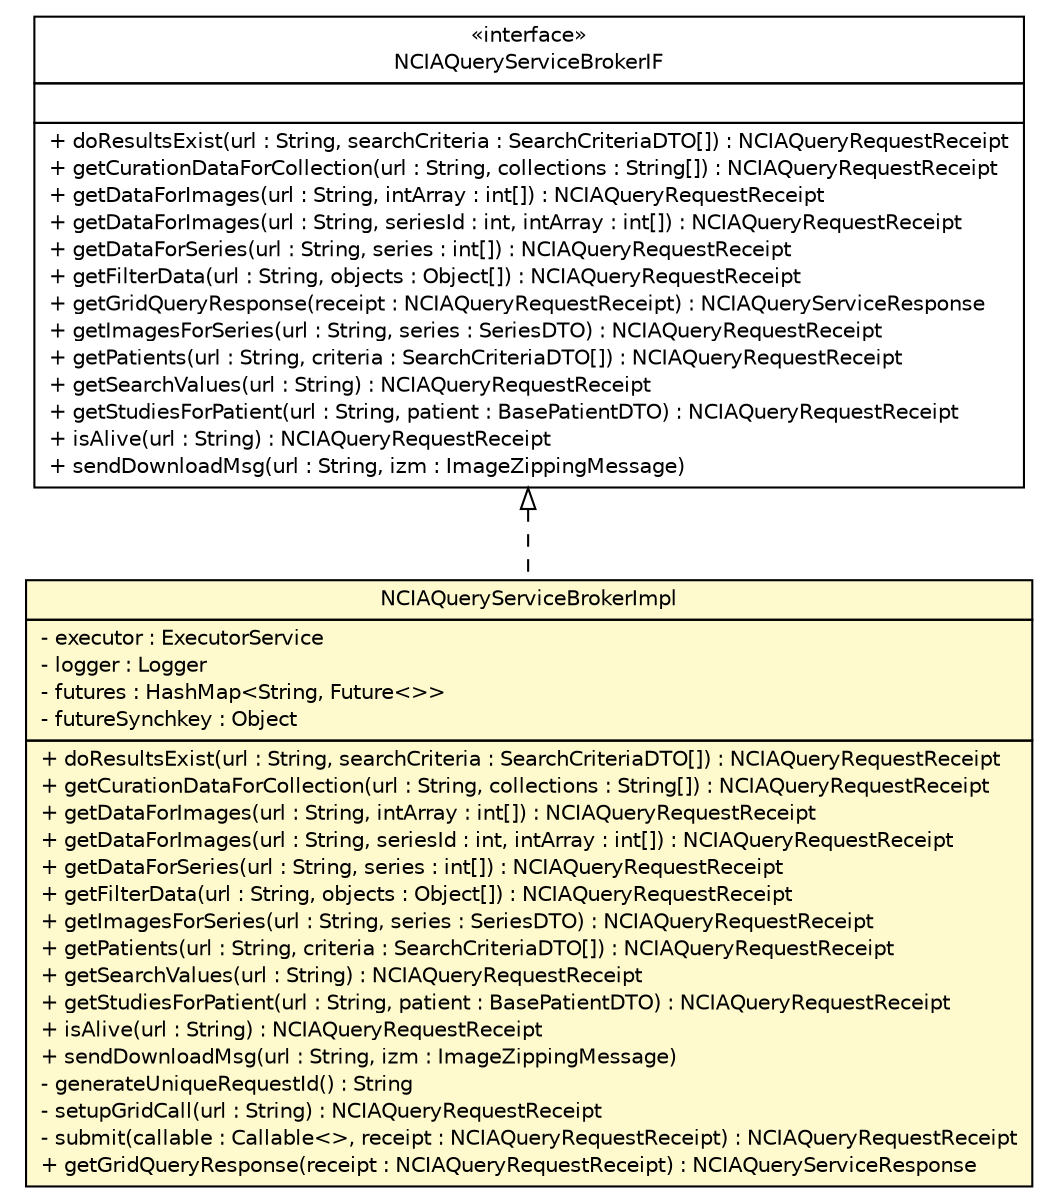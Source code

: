 #!/usr/local/bin/dot
#
# Class diagram 
# Generated by UmlGraph version 4.8 (http://www.spinellis.gr/sw/umlgraph)
#

digraph G {
	edge [fontname="Helvetica",fontsize=10,labelfontname="Helvetica",labelfontsize=10];
	node [fontname="Helvetica",fontsize=10,shape=plaintext];
	// gov.nih.nci.ncia.grid.outgoing.NCIAQueryServiceBrokerIF
	c33213 [label=<<table border="0" cellborder="1" cellspacing="0" cellpadding="2" port="p" href="./NCIAQueryServiceBrokerIF.html">
		<tr><td><table border="0" cellspacing="0" cellpadding="1">
			<tr><td> &laquo;interface&raquo; </td></tr>
			<tr><td> NCIAQueryServiceBrokerIF </td></tr>
		</table></td></tr>
		<tr><td><table border="0" cellspacing="0" cellpadding="1">
			<tr><td align="left">  </td></tr>
		</table></td></tr>
		<tr><td><table border="0" cellspacing="0" cellpadding="1">
			<tr><td align="left"> + doResultsExist(url : String, searchCriteria : SearchCriteriaDTO[]) : NCIAQueryRequestReceipt </td></tr>
			<tr><td align="left"> + getCurationDataForCollection(url : String, collections : String[]) : NCIAQueryRequestReceipt </td></tr>
			<tr><td align="left"> + getDataForImages(url : String, intArray : int[]) : NCIAQueryRequestReceipt </td></tr>
			<tr><td align="left"> + getDataForImages(url : String, seriesId : int, intArray : int[]) : NCIAQueryRequestReceipt </td></tr>
			<tr><td align="left"> + getDataForSeries(url : String, series : int[]) : NCIAQueryRequestReceipt </td></tr>
			<tr><td align="left"> + getFilterData(url : String, objects : Object[]) : NCIAQueryRequestReceipt </td></tr>
			<tr><td align="left"> + getGridQueryResponse(receipt : NCIAQueryRequestReceipt) : NCIAQueryServiceResponse </td></tr>
			<tr><td align="left"> + getImagesForSeries(url : String, series : SeriesDTO) : NCIAQueryRequestReceipt </td></tr>
			<tr><td align="left"> + getPatients(url : String, criteria : SearchCriteriaDTO[]) : NCIAQueryRequestReceipt </td></tr>
			<tr><td align="left"> + getSearchValues(url : String) : NCIAQueryRequestReceipt </td></tr>
			<tr><td align="left"> + getStudiesForPatient(url : String, patient : BasePatientDTO) : NCIAQueryRequestReceipt </td></tr>
			<tr><td align="left"> + isAlive(url : String) : NCIAQueryRequestReceipt </td></tr>
			<tr><td align="left"> + sendDownloadMsg(url : String, izm : ImageZippingMessage) </td></tr>
		</table></td></tr>
		</table>>, fontname="Helvetica", fontcolor="black", fontsize=10.0];
	// gov.nih.nci.ncia.grid.outgoing.NCIAQueryServiceBrokerImpl
	c33214 [label=<<table border="0" cellborder="1" cellspacing="0" cellpadding="2" port="p" bgcolor="lemonChiffon" href="./NCIAQueryServiceBrokerImpl.html">
		<tr><td><table border="0" cellspacing="0" cellpadding="1">
			<tr><td> NCIAQueryServiceBrokerImpl </td></tr>
		</table></td></tr>
		<tr><td><table border="0" cellspacing="0" cellpadding="1">
			<tr><td align="left"> - executor : ExecutorService </td></tr>
			<tr><td align="left"> - logger : Logger </td></tr>
			<tr><td align="left"> - futures : HashMap&lt;String, Future&lt;&gt;&gt; </td></tr>
			<tr><td align="left"> - futureSynchkey : Object </td></tr>
		</table></td></tr>
		<tr><td><table border="0" cellspacing="0" cellpadding="1">
			<tr><td align="left"> + doResultsExist(url : String, searchCriteria : SearchCriteriaDTO[]) : NCIAQueryRequestReceipt </td></tr>
			<tr><td align="left"> + getCurationDataForCollection(url : String, collections : String[]) : NCIAQueryRequestReceipt </td></tr>
			<tr><td align="left"> + getDataForImages(url : String, intArray : int[]) : NCIAQueryRequestReceipt </td></tr>
			<tr><td align="left"> + getDataForImages(url : String, seriesId : int, intArray : int[]) : NCIAQueryRequestReceipt </td></tr>
			<tr><td align="left"> + getDataForSeries(url : String, series : int[]) : NCIAQueryRequestReceipt </td></tr>
			<tr><td align="left"> + getFilterData(url : String, objects : Object[]) : NCIAQueryRequestReceipt </td></tr>
			<tr><td align="left"> + getImagesForSeries(url : String, series : SeriesDTO) : NCIAQueryRequestReceipt </td></tr>
			<tr><td align="left"> + getPatients(url : String, criteria : SearchCriteriaDTO[]) : NCIAQueryRequestReceipt </td></tr>
			<tr><td align="left"> + getSearchValues(url : String) : NCIAQueryRequestReceipt </td></tr>
			<tr><td align="left"> + getStudiesForPatient(url : String, patient : BasePatientDTO) : NCIAQueryRequestReceipt </td></tr>
			<tr><td align="left"> + isAlive(url : String) : NCIAQueryRequestReceipt </td></tr>
			<tr><td align="left"> + sendDownloadMsg(url : String, izm : ImageZippingMessage) </td></tr>
			<tr><td align="left"> - generateUniqueRequestId() : String </td></tr>
			<tr><td align="left"> - setupGridCall(url : String) : NCIAQueryRequestReceipt </td></tr>
			<tr><td align="left"> - submit(callable : Callable&lt;&gt;, receipt : NCIAQueryRequestReceipt) : NCIAQueryRequestReceipt </td></tr>
			<tr><td align="left"> + getGridQueryResponse(receipt : NCIAQueryRequestReceipt) : NCIAQueryServiceResponse </td></tr>
		</table></td></tr>
		</table>>, fontname="Helvetica", fontcolor="black", fontsize=10.0];
	//gov.nih.nci.ncia.grid.outgoing.NCIAQueryServiceBrokerImpl implements gov.nih.nci.ncia.grid.outgoing.NCIAQueryServiceBrokerIF
	c33213:p -> c33214:p [dir=back,arrowtail=empty,style=dashed];
}

